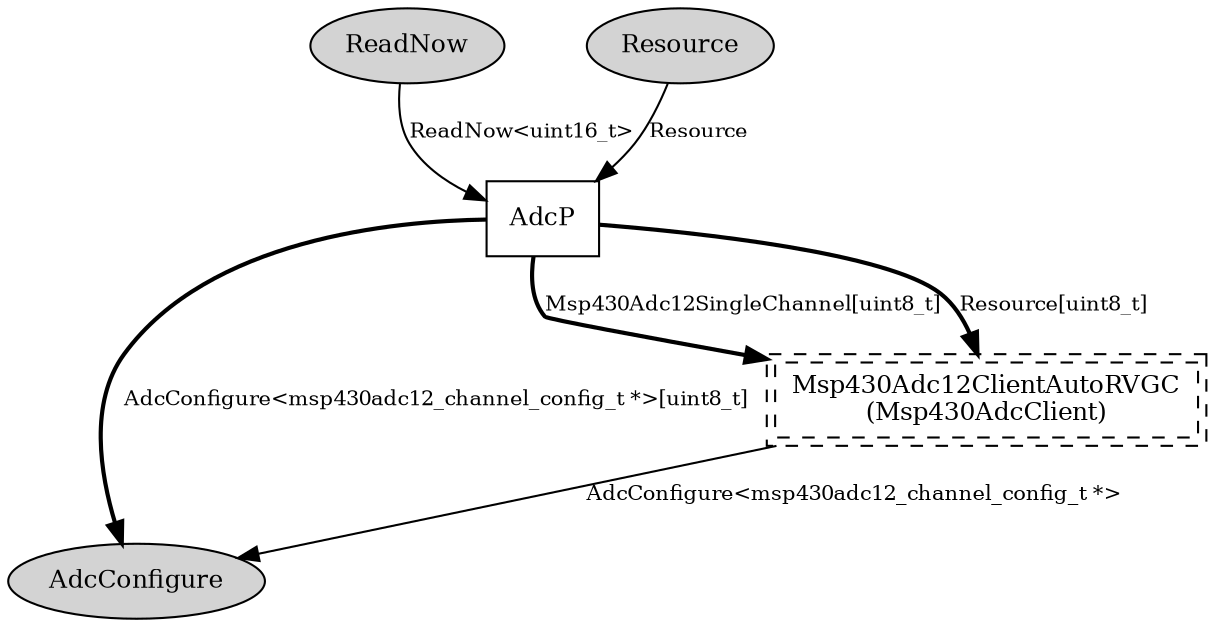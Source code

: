 digraph "tos.chips.msp430.adc12.AdcReadNowClientC" {
  n0x7f4ee6d20be0 [shape=ellipse, style=filled, label="ReadNow", fontsize=12];
  "AdcP" [fontsize=12, shape=box, URL="../chtml/tos.chips.msp430.adc12.AdcP.html"];
  n0x7f4ee6d29dc0 [shape=ellipse, style=filled, label="Resource", fontsize=12];
  "AdcP" [fontsize=12, shape=box, URL="../chtml/tos.chips.msp430.adc12.AdcP.html"];
  "AdcP" [fontsize=12, shape=box, URL="../chtml/tos.chips.msp430.adc12.AdcP.html"];
  n0x7f4ee6d1d6e0 [shape=ellipse, style=filled, label="AdcConfigure", fontsize=12];
  "AdcP" [fontsize=12, shape=box, URL="../chtml/tos.chips.msp430.adc12.AdcP.html"];
  "AdcReadNowClientC.Msp430AdcClient" [fontsize=12, shape=box,peripheries=2, style=dashed, label="Msp430Adc12ClientAutoRVGC\n(Msp430AdcClient)", URL="../chtml/tos.chips.msp430.adc12.Msp430Adc12ClientAutoRVGC.html"];
  "AdcP" [fontsize=12, shape=box, URL="../chtml/tos.chips.msp430.adc12.AdcP.html"];
  "AdcReadNowClientC.Msp430AdcClient" [fontsize=12, shape=box,peripheries=2, style=dashed, label="Msp430Adc12ClientAutoRVGC\n(Msp430AdcClient)", URL="../chtml/tos.chips.msp430.adc12.Msp430Adc12ClientAutoRVGC.html"];
  "AdcReadNowClientC.Msp430AdcClient" [fontsize=12, shape=box,peripheries=2, style=dashed, label="Msp430Adc12ClientAutoRVGC\n(Msp430AdcClient)", URL="../chtml/tos.chips.msp430.adc12.Msp430Adc12ClientAutoRVGC.html"];
  "n0x7f4ee6d20be0" -> "AdcP" [label="ReadNow<uint16_t>", URL="../ihtml/tos.interfaces.ReadNow.html", fontsize=10];
  "n0x7f4ee6d29dc0" -> "AdcP" [label="Resource", URL="../ihtml/tos.interfaces.Resource.html", fontsize=10];
  "AdcP" -> "n0x7f4ee6d1d6e0" [label="AdcConfigure<msp430adc12_channel_config_t *>[uint8_t]", style=bold, URL="../ihtml/tos.interfaces.AdcConfigure.html", fontsize=10];
  "AdcP" -> "AdcReadNowClientC.Msp430AdcClient" [label="Msp430Adc12SingleChannel[uint8_t]", style=bold, URL="../ihtml/tos.chips.msp430.adc12.Msp430Adc12SingleChannel.html", fontsize=10];
  "AdcP" -> "AdcReadNowClientC.Msp430AdcClient" [label="Resource[uint8_t]", style=bold, URL="../ihtml/tos.interfaces.Resource.html", fontsize=10];
  "AdcReadNowClientC.Msp430AdcClient" -> "n0x7f4ee6d1d6e0" [label="AdcConfigure<msp430adc12_channel_config_t *>", URL="../ihtml/tos.interfaces.AdcConfigure.html", fontsize=10];
}
